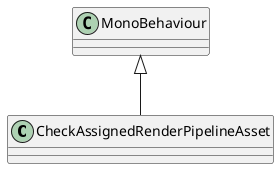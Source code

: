 @startuml
class CheckAssignedRenderPipelineAsset {
}
MonoBehaviour <|-- CheckAssignedRenderPipelineAsset
@enduml
